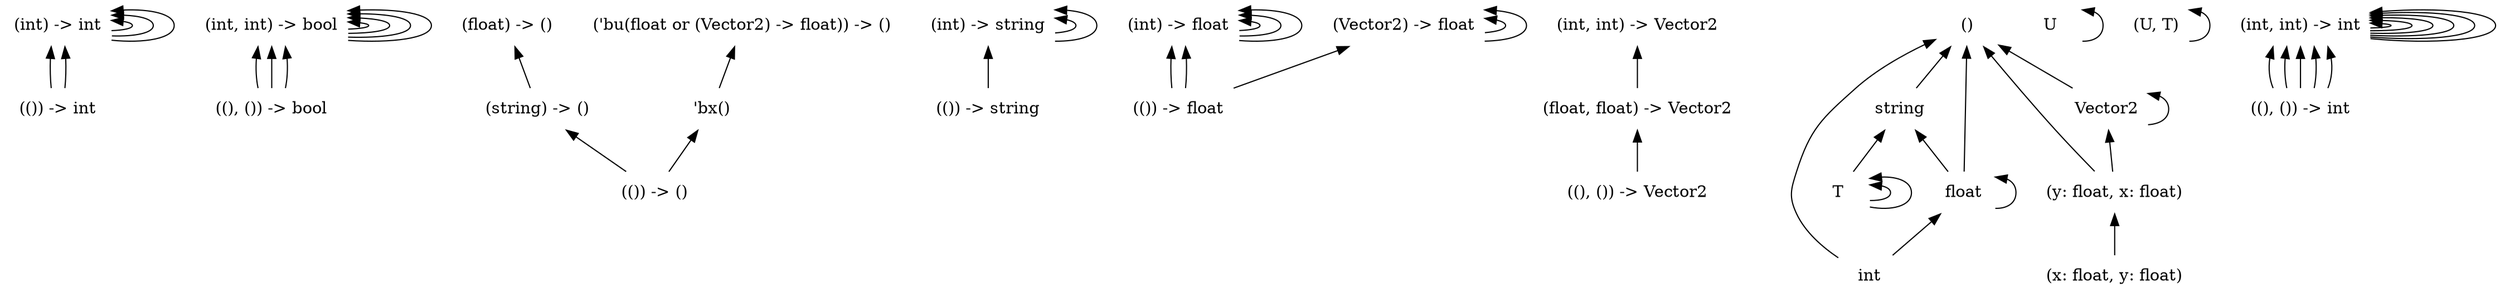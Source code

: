 digraph order {
  graph [
    size = "30,10"
    ];
  node [
    shape = none
    ];
  edge [
    dir = back
    ];
  "(()) -> int"
  "(int) -> int"
  "((), ()) -> bool"
  "(int, int) -> bool"
  "(()) -> ()"
  "(string) -> ()"
  "(()) -> string"
  "(int) -> string"
  "(()) -> float"
  "(int) -> float"
  "(Vector2) -> float"
  "((), ()) -> Vector2"
  "(float, float) -> Vector2"
  "(float) -> ()"
  "('bu(float or (Vector2) -> float)) -> ()"
  "string"
  "Vector2"
  "(int, int) -> Vector2"
  "(y: float, x: float)"
  "T"
  "U"
  "T"
  "T"
  "()"
  "(U, T)"
  "'bx()"
  "float"
  "int"
  "((), ()) -> int"
  "(int, int) -> int"
  "(float, float) -> Vector2" -> "((), ()) -> Vector2"
  "(int, int) -> Vector2" -> "(float, float) -> Vector2"
  "(int, int) -> int" -> "((), ()) -> int"
  "(int, int) -> int" -> "((), ()) -> int"
  "(int, int) -> int" -> "((), ()) -> int"
  "(int, int) -> int" -> "(int, int) -> int"
  "(int, int) -> int" -> "((), ()) -> int"
  "(int, int) -> int" -> "((), ()) -> int"
  "(int, int) -> int" -> "(int, int) -> int"
  "(int) -> int" -> "(int) -> int"
  "(int) -> int" -> "(()) -> int"
  "(int) -> int" -> "(()) -> int"
  "(int) -> int" -> "(int) -> int"
  "(int, int) -> int" -> "(int, int) -> int"
  "(int) -> int" -> "(int) -> int"
  "(int, int) -> int" -> "(int, int) -> int"
  "(int, int) -> bool" -> "((), ()) -> bool"
  "(int, int) -> bool" -> "(int, int) -> bool"
  "(int, int) -> bool" -> "((), ()) -> bool"
  "(int, int) -> bool" -> "((), ()) -> bool"
  "(int, int) -> bool" -> "(int, int) -> bool"
  "(int, int) -> bool" -> "(int, int) -> bool"
  "(int) -> string" -> "(()) -> string"
  "(int) -> string" -> "(int) -> string"
  "(int) -> string" -> "(int) -> string"
  "(string) -> ()" -> "(()) -> ()"
  "string" -> "T"
  "string" -> "float"
  "Vector2" -> "Vector2"
  "Vector2" -> "(y: float, x: float)"
  "(float) -> ()" -> "(string) -> ()"
  "(int, int) -> bool" -> "(int, int) -> bool"
  "(int, int) -> int" -> "(int, int) -> int"
  "(int, int) -> int" -> "(int, int) -> int"
  "(int) -> float" -> "(()) -> float"
  "(int) -> float" -> "(()) -> float"
  "(int) -> float" -> "(int) -> float"
  "(int) -> float" -> "(int) -> float"
  "(int) -> float" -> "(int) -> float"
  "('bu(float or (Vector2) -> float)) -> ()" -> "'bx()"
  "(y: float, x: float)" -> "(x: float, y: float)"
  "T" -> "T"
  "U" -> "U"
  "T" -> "T"
  "()" -> "string"
  "()" -> "Vector2"
  "()" -> "(y: float, x: float)"
  "()" -> "float"
  "()" -> "int"
  "(U, T)" -> "(U, T)"
  "'bx()" -> "(()) -> ()"
  "float" -> "float"
  "float" -> "int"
  "(Vector2) -> float" -> "(()) -> float"
  "(Vector2) -> float" -> "(Vector2) -> float"
  "(Vector2) -> float" -> "(Vector2) -> float"
}